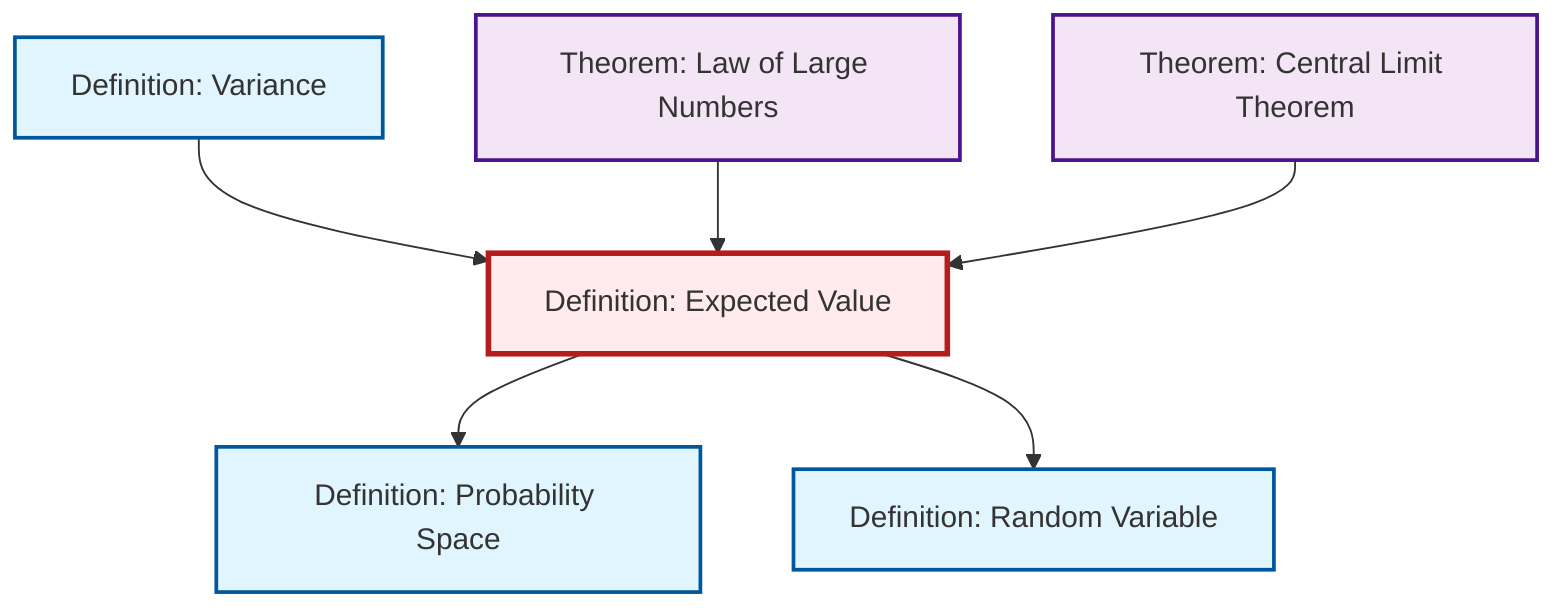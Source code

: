 graph TD
    classDef definition fill:#e1f5fe,stroke:#01579b,stroke-width:2px
    classDef theorem fill:#f3e5f5,stroke:#4a148c,stroke-width:2px
    classDef axiom fill:#fff3e0,stroke:#e65100,stroke-width:2px
    classDef example fill:#e8f5e9,stroke:#1b5e20,stroke-width:2px
    classDef current fill:#ffebee,stroke:#b71c1c,stroke-width:3px
    thm-central-limit["Theorem: Central Limit Theorem"]:::theorem
    def-variance["Definition: Variance"]:::definition
    def-probability-space["Definition: Probability Space"]:::definition
    thm-law-of-large-numbers["Theorem: Law of Large Numbers"]:::theorem
    def-expectation["Definition: Expected Value"]:::definition
    def-random-variable["Definition: Random Variable"]:::definition
    def-variance --> def-expectation
    def-expectation --> def-probability-space
    thm-law-of-large-numbers --> def-expectation
    def-expectation --> def-random-variable
    thm-central-limit --> def-expectation
    class def-expectation current